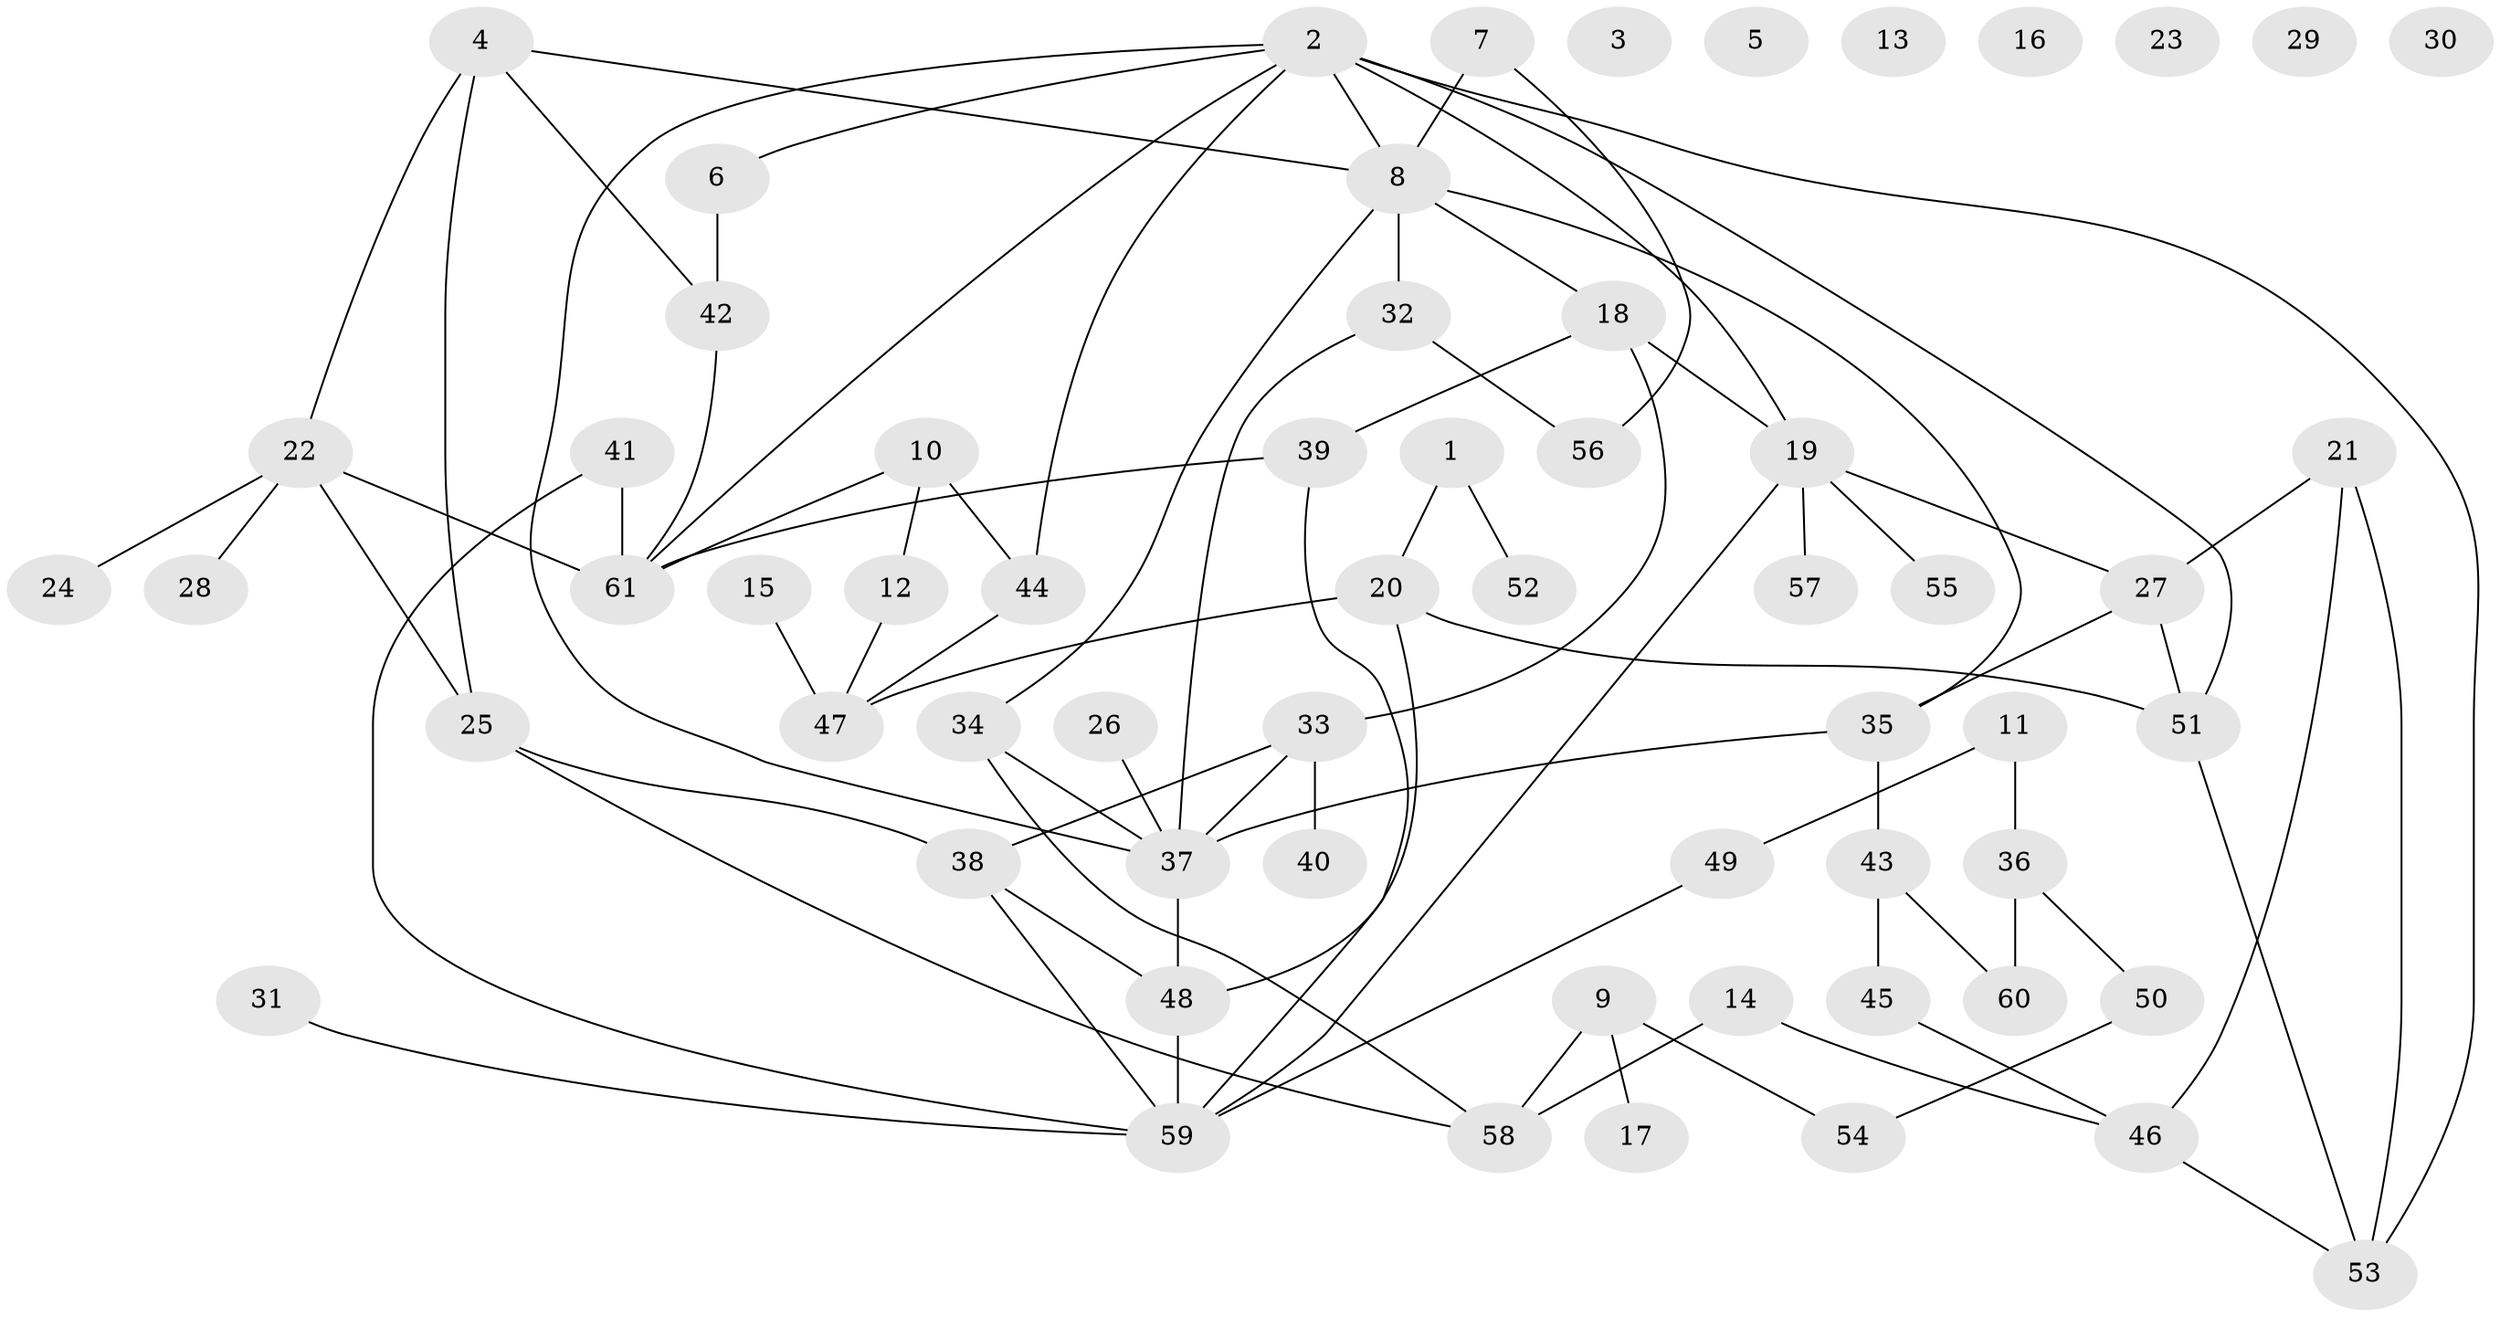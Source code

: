 // Generated by graph-tools (version 1.1) at 2025/25/03/09/25 03:25:19]
// undirected, 61 vertices, 84 edges
graph export_dot {
graph [start="1"]
  node [color=gray90,style=filled];
  1;
  2;
  3;
  4;
  5;
  6;
  7;
  8;
  9;
  10;
  11;
  12;
  13;
  14;
  15;
  16;
  17;
  18;
  19;
  20;
  21;
  22;
  23;
  24;
  25;
  26;
  27;
  28;
  29;
  30;
  31;
  32;
  33;
  34;
  35;
  36;
  37;
  38;
  39;
  40;
  41;
  42;
  43;
  44;
  45;
  46;
  47;
  48;
  49;
  50;
  51;
  52;
  53;
  54;
  55;
  56;
  57;
  58;
  59;
  60;
  61;
  1 -- 20;
  1 -- 52;
  2 -- 6;
  2 -- 8;
  2 -- 19;
  2 -- 37;
  2 -- 44;
  2 -- 51;
  2 -- 53;
  2 -- 61;
  4 -- 8;
  4 -- 22;
  4 -- 25;
  4 -- 42;
  6 -- 42;
  7 -- 8;
  7 -- 56;
  8 -- 18;
  8 -- 32;
  8 -- 34;
  8 -- 35;
  9 -- 17;
  9 -- 54;
  9 -- 58;
  10 -- 12;
  10 -- 44;
  10 -- 61;
  11 -- 36;
  11 -- 49;
  12 -- 47;
  14 -- 46;
  14 -- 58;
  15 -- 47;
  18 -- 19;
  18 -- 33;
  18 -- 39;
  19 -- 27;
  19 -- 55;
  19 -- 57;
  19 -- 59;
  20 -- 47;
  20 -- 48;
  20 -- 51;
  21 -- 27;
  21 -- 46;
  21 -- 53;
  22 -- 24;
  22 -- 25;
  22 -- 28;
  22 -- 61;
  25 -- 38;
  25 -- 58;
  26 -- 37;
  27 -- 35;
  27 -- 51;
  31 -- 59;
  32 -- 37;
  32 -- 56;
  33 -- 37;
  33 -- 38;
  33 -- 40;
  34 -- 37;
  34 -- 58;
  35 -- 37;
  35 -- 43;
  36 -- 50;
  36 -- 60;
  37 -- 48;
  38 -- 48;
  38 -- 59;
  39 -- 59;
  39 -- 61;
  41 -- 59;
  41 -- 61;
  42 -- 61;
  43 -- 45;
  43 -- 60;
  44 -- 47;
  45 -- 46;
  46 -- 53;
  48 -- 59;
  49 -- 59;
  50 -- 54;
  51 -- 53;
}
